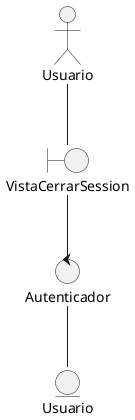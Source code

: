 @startuml Cerrar Session
actor Usuario as U

boundary VistaCerrarSession as V
control Autenticador as C
entity Usuario as E

U -- V
V -- C
C -- E

@enduml